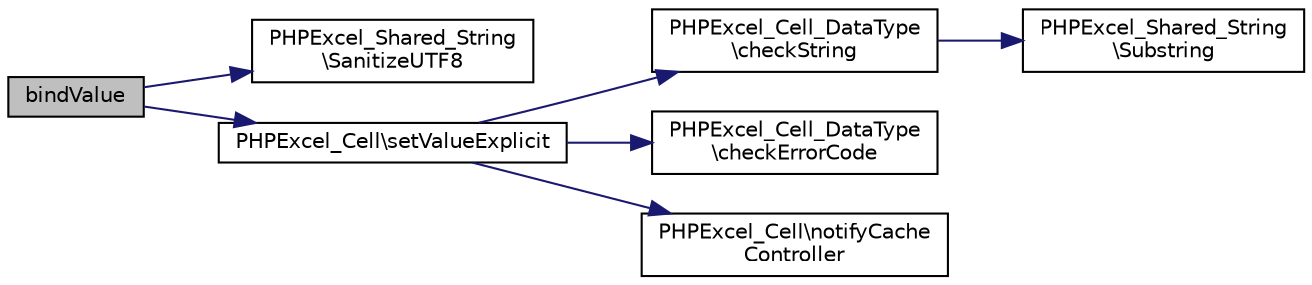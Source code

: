 digraph "bindValue"
{
  edge [fontname="Helvetica",fontsize="10",labelfontname="Helvetica",labelfontsize="10"];
  node [fontname="Helvetica",fontsize="10",shape=record];
  rankdir="LR";
  Node0 [label="bindValue",height=0.2,width=0.4,color="black", fillcolor="grey75", style="filled", fontcolor="black"];
  Node0 -> Node1 [color="midnightblue",fontsize="10",style="solid",fontname="Helvetica"];
  Node1 [label="PHPExcel_Shared_String\l\\SanitizeUTF8",height=0.2,width=0.4,color="black", fillcolor="white", style="filled",URL="$class_p_h_p_excel___shared___string.html#a232af7cdcf067fdccbea57efad186412"];
  Node0 -> Node2 [color="midnightblue",fontsize="10",style="solid",fontname="Helvetica"];
  Node2 [label="PHPExcel_Cell\\setValueExplicit",height=0.2,width=0.4,color="black", fillcolor="white", style="filled",URL="$class_p_h_p_excel___cell.html#a224ee802980c18ab720106bfbaa9fa67"];
  Node2 -> Node3 [color="midnightblue",fontsize="10",style="solid",fontname="Helvetica"];
  Node3 [label="PHPExcel_Cell_DataType\l\\checkString",height=0.2,width=0.4,color="black", fillcolor="white", style="filled",URL="$class_p_h_p_excel___cell___data_type.html#af91aba28ee9999884768e5ad9699b770"];
  Node3 -> Node4 [color="midnightblue",fontsize="10",style="solid",fontname="Helvetica"];
  Node4 [label="PHPExcel_Shared_String\l\\Substring",height=0.2,width=0.4,color="black", fillcolor="white", style="filled",URL="$class_p_h_p_excel___shared___string.html#a1730a00561eccc5552cc038d1f55832a"];
  Node2 -> Node5 [color="midnightblue",fontsize="10",style="solid",fontname="Helvetica"];
  Node5 [label="PHPExcel_Cell_DataType\l\\checkErrorCode",height=0.2,width=0.4,color="black", fillcolor="white", style="filled",URL="$class_p_h_p_excel___cell___data_type.html#a58d08993f74cc702354aa4e79454b1f1"];
  Node2 -> Node6 [color="midnightblue",fontsize="10",style="solid",fontname="Helvetica"];
  Node6 [label="PHPExcel_Cell\\notifyCache\lController",height=0.2,width=0.4,color="black", fillcolor="white", style="filled",URL="$class_p_h_p_excel___cell.html#a0bd16d7974d8f077e52be4fcb2a51d34"];
}
